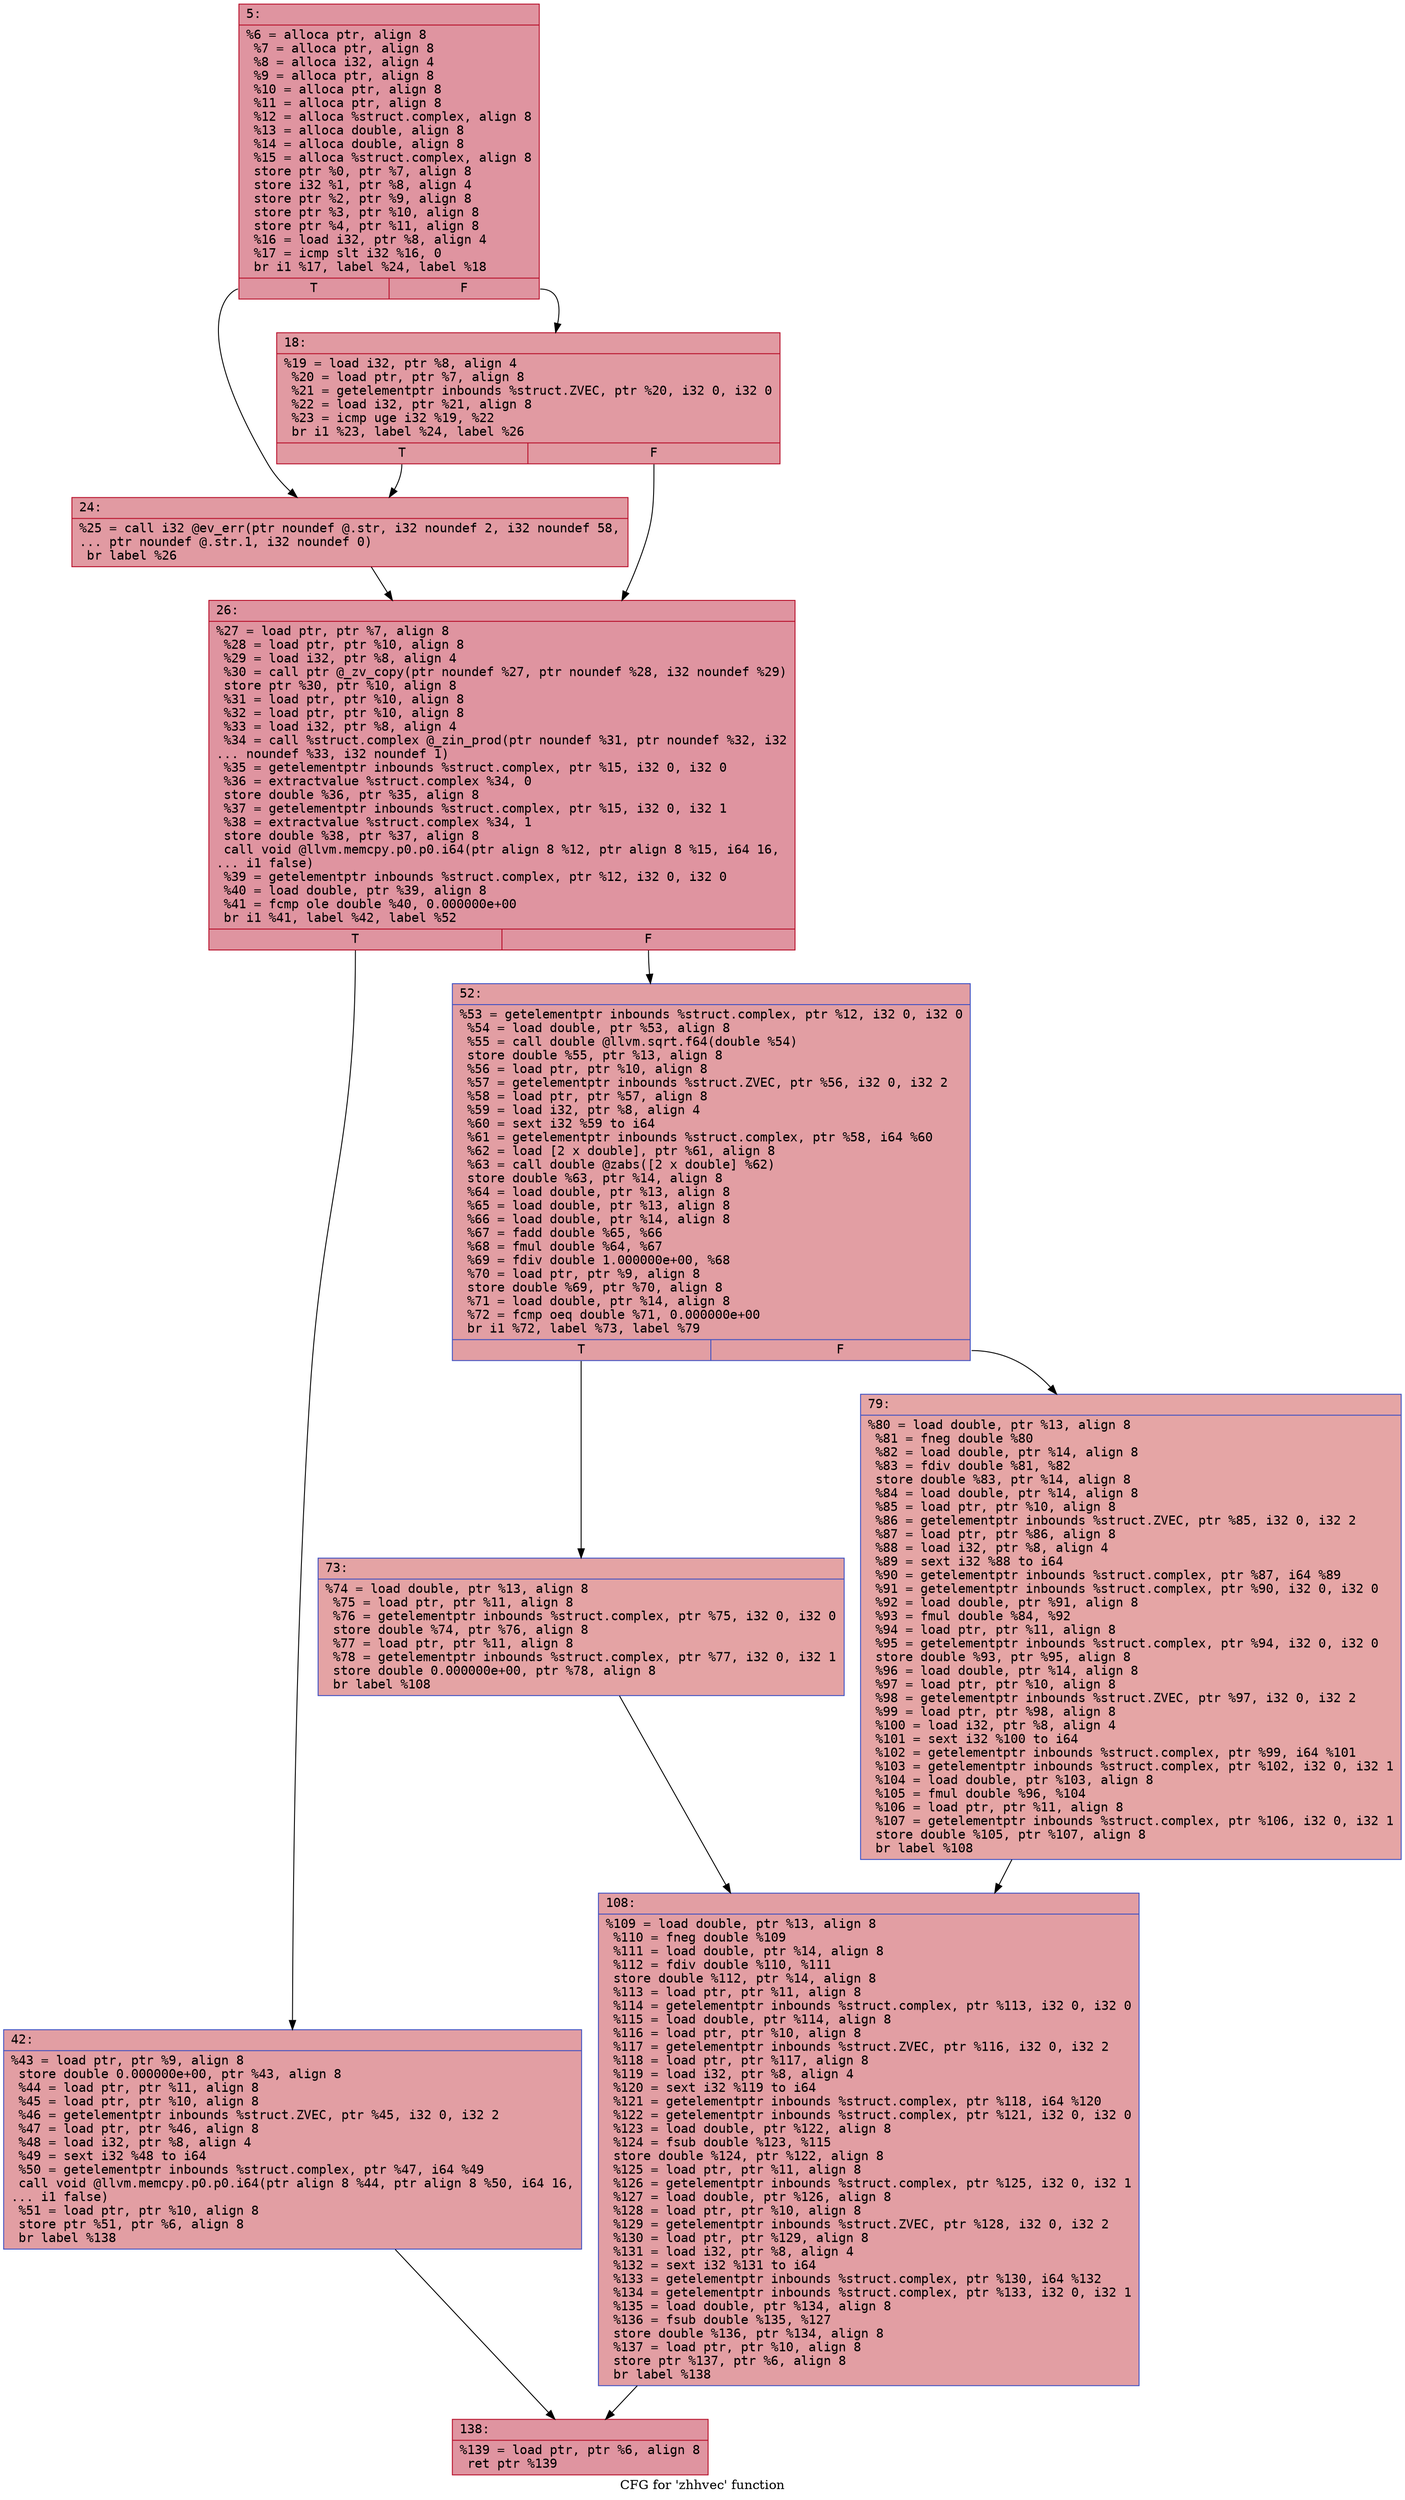 digraph "CFG for 'zhhvec' function" {
	label="CFG for 'zhhvec' function";

	Node0x600003c35fe0 [shape=record,color="#b70d28ff", style=filled, fillcolor="#b70d2870" fontname="Courier",label="{5:\l|  %6 = alloca ptr, align 8\l  %7 = alloca ptr, align 8\l  %8 = alloca i32, align 4\l  %9 = alloca ptr, align 8\l  %10 = alloca ptr, align 8\l  %11 = alloca ptr, align 8\l  %12 = alloca %struct.complex, align 8\l  %13 = alloca double, align 8\l  %14 = alloca double, align 8\l  %15 = alloca %struct.complex, align 8\l  store ptr %0, ptr %7, align 8\l  store i32 %1, ptr %8, align 4\l  store ptr %2, ptr %9, align 8\l  store ptr %3, ptr %10, align 8\l  store ptr %4, ptr %11, align 8\l  %16 = load i32, ptr %8, align 4\l  %17 = icmp slt i32 %16, 0\l  br i1 %17, label %24, label %18\l|{<s0>T|<s1>F}}"];
	Node0x600003c35fe0:s0 -> Node0x600003c36080[tooltip="5 -> 24\nProbability 37.50%" ];
	Node0x600003c35fe0:s1 -> Node0x600003c36030[tooltip="5 -> 18\nProbability 62.50%" ];
	Node0x600003c36030 [shape=record,color="#b70d28ff", style=filled, fillcolor="#bb1b2c70" fontname="Courier",label="{18:\l|  %19 = load i32, ptr %8, align 4\l  %20 = load ptr, ptr %7, align 8\l  %21 = getelementptr inbounds %struct.ZVEC, ptr %20, i32 0, i32 0\l  %22 = load i32, ptr %21, align 8\l  %23 = icmp uge i32 %19, %22\l  br i1 %23, label %24, label %26\l|{<s0>T|<s1>F}}"];
	Node0x600003c36030:s0 -> Node0x600003c36080[tooltip="18 -> 24\nProbability 50.00%" ];
	Node0x600003c36030:s1 -> Node0x600003c360d0[tooltip="18 -> 26\nProbability 50.00%" ];
	Node0x600003c36080 [shape=record,color="#b70d28ff", style=filled, fillcolor="#bb1b2c70" fontname="Courier",label="{24:\l|  %25 = call i32 @ev_err(ptr noundef @.str, i32 noundef 2, i32 noundef 58,\l... ptr noundef @.str.1, i32 noundef 0)\l  br label %26\l}"];
	Node0x600003c36080 -> Node0x600003c360d0[tooltip="24 -> 26\nProbability 100.00%" ];
	Node0x600003c360d0 [shape=record,color="#b70d28ff", style=filled, fillcolor="#b70d2870" fontname="Courier",label="{26:\l|  %27 = load ptr, ptr %7, align 8\l  %28 = load ptr, ptr %10, align 8\l  %29 = load i32, ptr %8, align 4\l  %30 = call ptr @_zv_copy(ptr noundef %27, ptr noundef %28, i32 noundef %29)\l  store ptr %30, ptr %10, align 8\l  %31 = load ptr, ptr %10, align 8\l  %32 = load ptr, ptr %10, align 8\l  %33 = load i32, ptr %8, align 4\l  %34 = call %struct.complex @_zin_prod(ptr noundef %31, ptr noundef %32, i32\l... noundef %33, i32 noundef 1)\l  %35 = getelementptr inbounds %struct.complex, ptr %15, i32 0, i32 0\l  %36 = extractvalue %struct.complex %34, 0\l  store double %36, ptr %35, align 8\l  %37 = getelementptr inbounds %struct.complex, ptr %15, i32 0, i32 1\l  %38 = extractvalue %struct.complex %34, 1\l  store double %38, ptr %37, align 8\l  call void @llvm.memcpy.p0.p0.i64(ptr align 8 %12, ptr align 8 %15, i64 16,\l... i1 false)\l  %39 = getelementptr inbounds %struct.complex, ptr %12, i32 0, i32 0\l  %40 = load double, ptr %39, align 8\l  %41 = fcmp ole double %40, 0.000000e+00\l  br i1 %41, label %42, label %52\l|{<s0>T|<s1>F}}"];
	Node0x600003c360d0:s0 -> Node0x600003c36120[tooltip="26 -> 42\nProbability 50.00%" ];
	Node0x600003c360d0:s1 -> Node0x600003c36170[tooltip="26 -> 52\nProbability 50.00%" ];
	Node0x600003c36120 [shape=record,color="#3d50c3ff", style=filled, fillcolor="#be242e70" fontname="Courier",label="{42:\l|  %43 = load ptr, ptr %9, align 8\l  store double 0.000000e+00, ptr %43, align 8\l  %44 = load ptr, ptr %11, align 8\l  %45 = load ptr, ptr %10, align 8\l  %46 = getelementptr inbounds %struct.ZVEC, ptr %45, i32 0, i32 2\l  %47 = load ptr, ptr %46, align 8\l  %48 = load i32, ptr %8, align 4\l  %49 = sext i32 %48 to i64\l  %50 = getelementptr inbounds %struct.complex, ptr %47, i64 %49\l  call void @llvm.memcpy.p0.p0.i64(ptr align 8 %44, ptr align 8 %50, i64 16,\l... i1 false)\l  %51 = load ptr, ptr %10, align 8\l  store ptr %51, ptr %6, align 8\l  br label %138\l}"];
	Node0x600003c36120 -> Node0x600003c362b0[tooltip="42 -> 138\nProbability 100.00%" ];
	Node0x600003c36170 [shape=record,color="#3d50c3ff", style=filled, fillcolor="#be242e70" fontname="Courier",label="{52:\l|  %53 = getelementptr inbounds %struct.complex, ptr %12, i32 0, i32 0\l  %54 = load double, ptr %53, align 8\l  %55 = call double @llvm.sqrt.f64(double %54)\l  store double %55, ptr %13, align 8\l  %56 = load ptr, ptr %10, align 8\l  %57 = getelementptr inbounds %struct.ZVEC, ptr %56, i32 0, i32 2\l  %58 = load ptr, ptr %57, align 8\l  %59 = load i32, ptr %8, align 4\l  %60 = sext i32 %59 to i64\l  %61 = getelementptr inbounds %struct.complex, ptr %58, i64 %60\l  %62 = load [2 x double], ptr %61, align 8\l  %63 = call double @zabs([2 x double] %62)\l  store double %63, ptr %14, align 8\l  %64 = load double, ptr %13, align 8\l  %65 = load double, ptr %13, align 8\l  %66 = load double, ptr %14, align 8\l  %67 = fadd double %65, %66\l  %68 = fmul double %64, %67\l  %69 = fdiv double 1.000000e+00, %68\l  %70 = load ptr, ptr %9, align 8\l  store double %69, ptr %70, align 8\l  %71 = load double, ptr %14, align 8\l  %72 = fcmp oeq double %71, 0.000000e+00\l  br i1 %72, label %73, label %79\l|{<s0>T|<s1>F}}"];
	Node0x600003c36170:s0 -> Node0x600003c361c0[tooltip="52 -> 73\nProbability 62.50%" ];
	Node0x600003c36170:s1 -> Node0x600003c36210[tooltip="52 -> 79\nProbability 37.50%" ];
	Node0x600003c361c0 [shape=record,color="#3d50c3ff", style=filled, fillcolor="#c32e3170" fontname="Courier",label="{73:\l|  %74 = load double, ptr %13, align 8\l  %75 = load ptr, ptr %11, align 8\l  %76 = getelementptr inbounds %struct.complex, ptr %75, i32 0, i32 0\l  store double %74, ptr %76, align 8\l  %77 = load ptr, ptr %11, align 8\l  %78 = getelementptr inbounds %struct.complex, ptr %77, i32 0, i32 1\l  store double 0.000000e+00, ptr %78, align 8\l  br label %108\l}"];
	Node0x600003c361c0 -> Node0x600003c36260[tooltip="73 -> 108\nProbability 100.00%" ];
	Node0x600003c36210 [shape=record,color="#3d50c3ff", style=filled, fillcolor="#c5333470" fontname="Courier",label="{79:\l|  %80 = load double, ptr %13, align 8\l  %81 = fneg double %80\l  %82 = load double, ptr %14, align 8\l  %83 = fdiv double %81, %82\l  store double %83, ptr %14, align 8\l  %84 = load double, ptr %14, align 8\l  %85 = load ptr, ptr %10, align 8\l  %86 = getelementptr inbounds %struct.ZVEC, ptr %85, i32 0, i32 2\l  %87 = load ptr, ptr %86, align 8\l  %88 = load i32, ptr %8, align 4\l  %89 = sext i32 %88 to i64\l  %90 = getelementptr inbounds %struct.complex, ptr %87, i64 %89\l  %91 = getelementptr inbounds %struct.complex, ptr %90, i32 0, i32 0\l  %92 = load double, ptr %91, align 8\l  %93 = fmul double %84, %92\l  %94 = load ptr, ptr %11, align 8\l  %95 = getelementptr inbounds %struct.complex, ptr %94, i32 0, i32 0\l  store double %93, ptr %95, align 8\l  %96 = load double, ptr %14, align 8\l  %97 = load ptr, ptr %10, align 8\l  %98 = getelementptr inbounds %struct.ZVEC, ptr %97, i32 0, i32 2\l  %99 = load ptr, ptr %98, align 8\l  %100 = load i32, ptr %8, align 4\l  %101 = sext i32 %100 to i64\l  %102 = getelementptr inbounds %struct.complex, ptr %99, i64 %101\l  %103 = getelementptr inbounds %struct.complex, ptr %102, i32 0, i32 1\l  %104 = load double, ptr %103, align 8\l  %105 = fmul double %96, %104\l  %106 = load ptr, ptr %11, align 8\l  %107 = getelementptr inbounds %struct.complex, ptr %106, i32 0, i32 1\l  store double %105, ptr %107, align 8\l  br label %108\l}"];
	Node0x600003c36210 -> Node0x600003c36260[tooltip="79 -> 108\nProbability 100.00%" ];
	Node0x600003c36260 [shape=record,color="#3d50c3ff", style=filled, fillcolor="#be242e70" fontname="Courier",label="{108:\l|  %109 = load double, ptr %13, align 8\l  %110 = fneg double %109\l  %111 = load double, ptr %14, align 8\l  %112 = fdiv double %110, %111\l  store double %112, ptr %14, align 8\l  %113 = load ptr, ptr %11, align 8\l  %114 = getelementptr inbounds %struct.complex, ptr %113, i32 0, i32 0\l  %115 = load double, ptr %114, align 8\l  %116 = load ptr, ptr %10, align 8\l  %117 = getelementptr inbounds %struct.ZVEC, ptr %116, i32 0, i32 2\l  %118 = load ptr, ptr %117, align 8\l  %119 = load i32, ptr %8, align 4\l  %120 = sext i32 %119 to i64\l  %121 = getelementptr inbounds %struct.complex, ptr %118, i64 %120\l  %122 = getelementptr inbounds %struct.complex, ptr %121, i32 0, i32 0\l  %123 = load double, ptr %122, align 8\l  %124 = fsub double %123, %115\l  store double %124, ptr %122, align 8\l  %125 = load ptr, ptr %11, align 8\l  %126 = getelementptr inbounds %struct.complex, ptr %125, i32 0, i32 1\l  %127 = load double, ptr %126, align 8\l  %128 = load ptr, ptr %10, align 8\l  %129 = getelementptr inbounds %struct.ZVEC, ptr %128, i32 0, i32 2\l  %130 = load ptr, ptr %129, align 8\l  %131 = load i32, ptr %8, align 4\l  %132 = sext i32 %131 to i64\l  %133 = getelementptr inbounds %struct.complex, ptr %130, i64 %132\l  %134 = getelementptr inbounds %struct.complex, ptr %133, i32 0, i32 1\l  %135 = load double, ptr %134, align 8\l  %136 = fsub double %135, %127\l  store double %136, ptr %134, align 8\l  %137 = load ptr, ptr %10, align 8\l  store ptr %137, ptr %6, align 8\l  br label %138\l}"];
	Node0x600003c36260 -> Node0x600003c362b0[tooltip="108 -> 138\nProbability 100.00%" ];
	Node0x600003c362b0 [shape=record,color="#b70d28ff", style=filled, fillcolor="#b70d2870" fontname="Courier",label="{138:\l|  %139 = load ptr, ptr %6, align 8\l  ret ptr %139\l}"];
}
